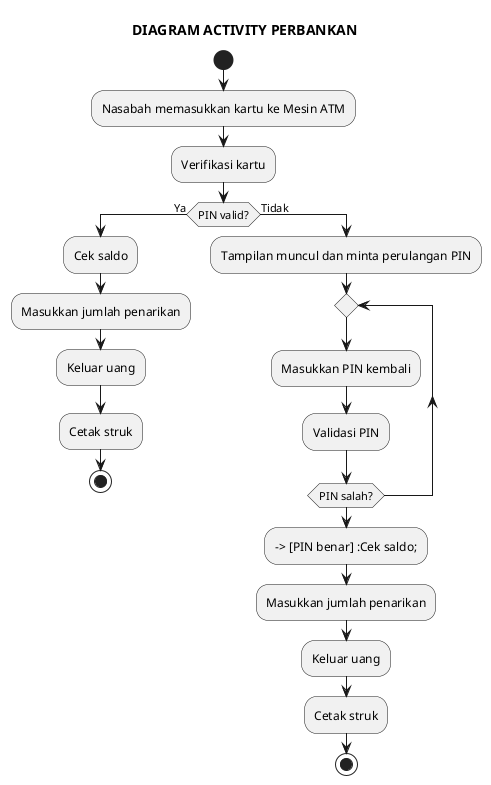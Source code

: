 @startuml
title DIAGRAM ACTIVITY PERBANKAN

start

:Nasabah memasukkan kartu ke Mesin ATM;
:Verifikasi kartu;

if (PIN valid?) then (Ya)
  :Cek saldo;
  :Masukkan jumlah penarikan;
  :Keluar uang;
  :Cetak struk;
  stop
else (Tidak)
  :Tampilan muncul dan minta perulangan PIN;
  repeat
    :Masukkan PIN kembali;
    :Validasi PIN;
  repeat while (PIN salah?)
  --> [PIN benar] :Cek saldo;
  :Masukkan jumlah penarikan;
  :Keluar uang;
  :Cetak struk;
  stop
endif

@enduml
